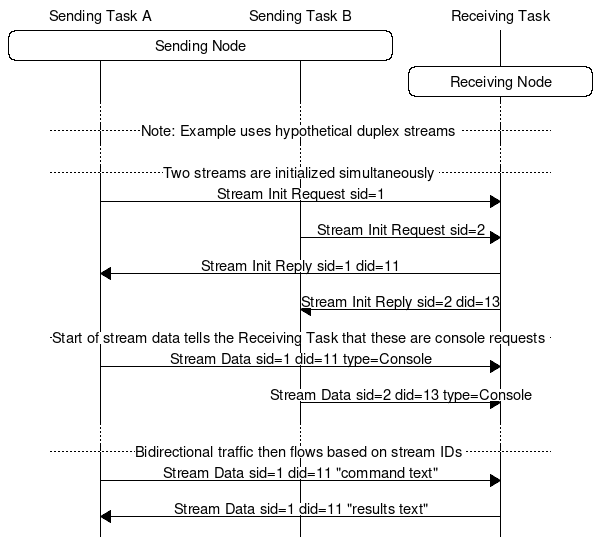 # MSC for interleaved datagram operation
msc {

  sa [label="Sending Task A"], sb [label="Sending Task B"], 
  r [label="Receiving Task"];
  sa rbox sb [label="Sending Node"];
  r rbox r [label="Receiving Node"];

   ... ;
 --- [ label = "Note: Example uses hypothetical duplex streams " ] ;
   ... ;

 --- [ label = "Two streams are initialized simultaneously " ] ;
   
  sa=>r [label="Stream Init Request sid=1"];
  sb=>r [label="Stream Init Request sid=2"];

  r=>sa [label="Stream Init Reply sid=1 did=11"];
  r=>sb [label="Stream Init Reply sid=2 did=13"];
  
 --- [ label = "Start of stream data tells the Receiving Task that these are console requests " ] ;
 
  sa=>r [label="Stream Data sid=1 did=11 type=Console"];
  
  sb=>r [label="Stream Data sid=2 did=13 type=Console"];
  
   ... ;
   
  --- [ label = "Bidirectional traffic then flows based on stream IDs " ] ;
 
  sa=>r [label="Stream Data sid=1 did=11 \"command text\""];
  r=>sa [label="Stream Data sid=1 did=11 \"results text\""];
  
}
